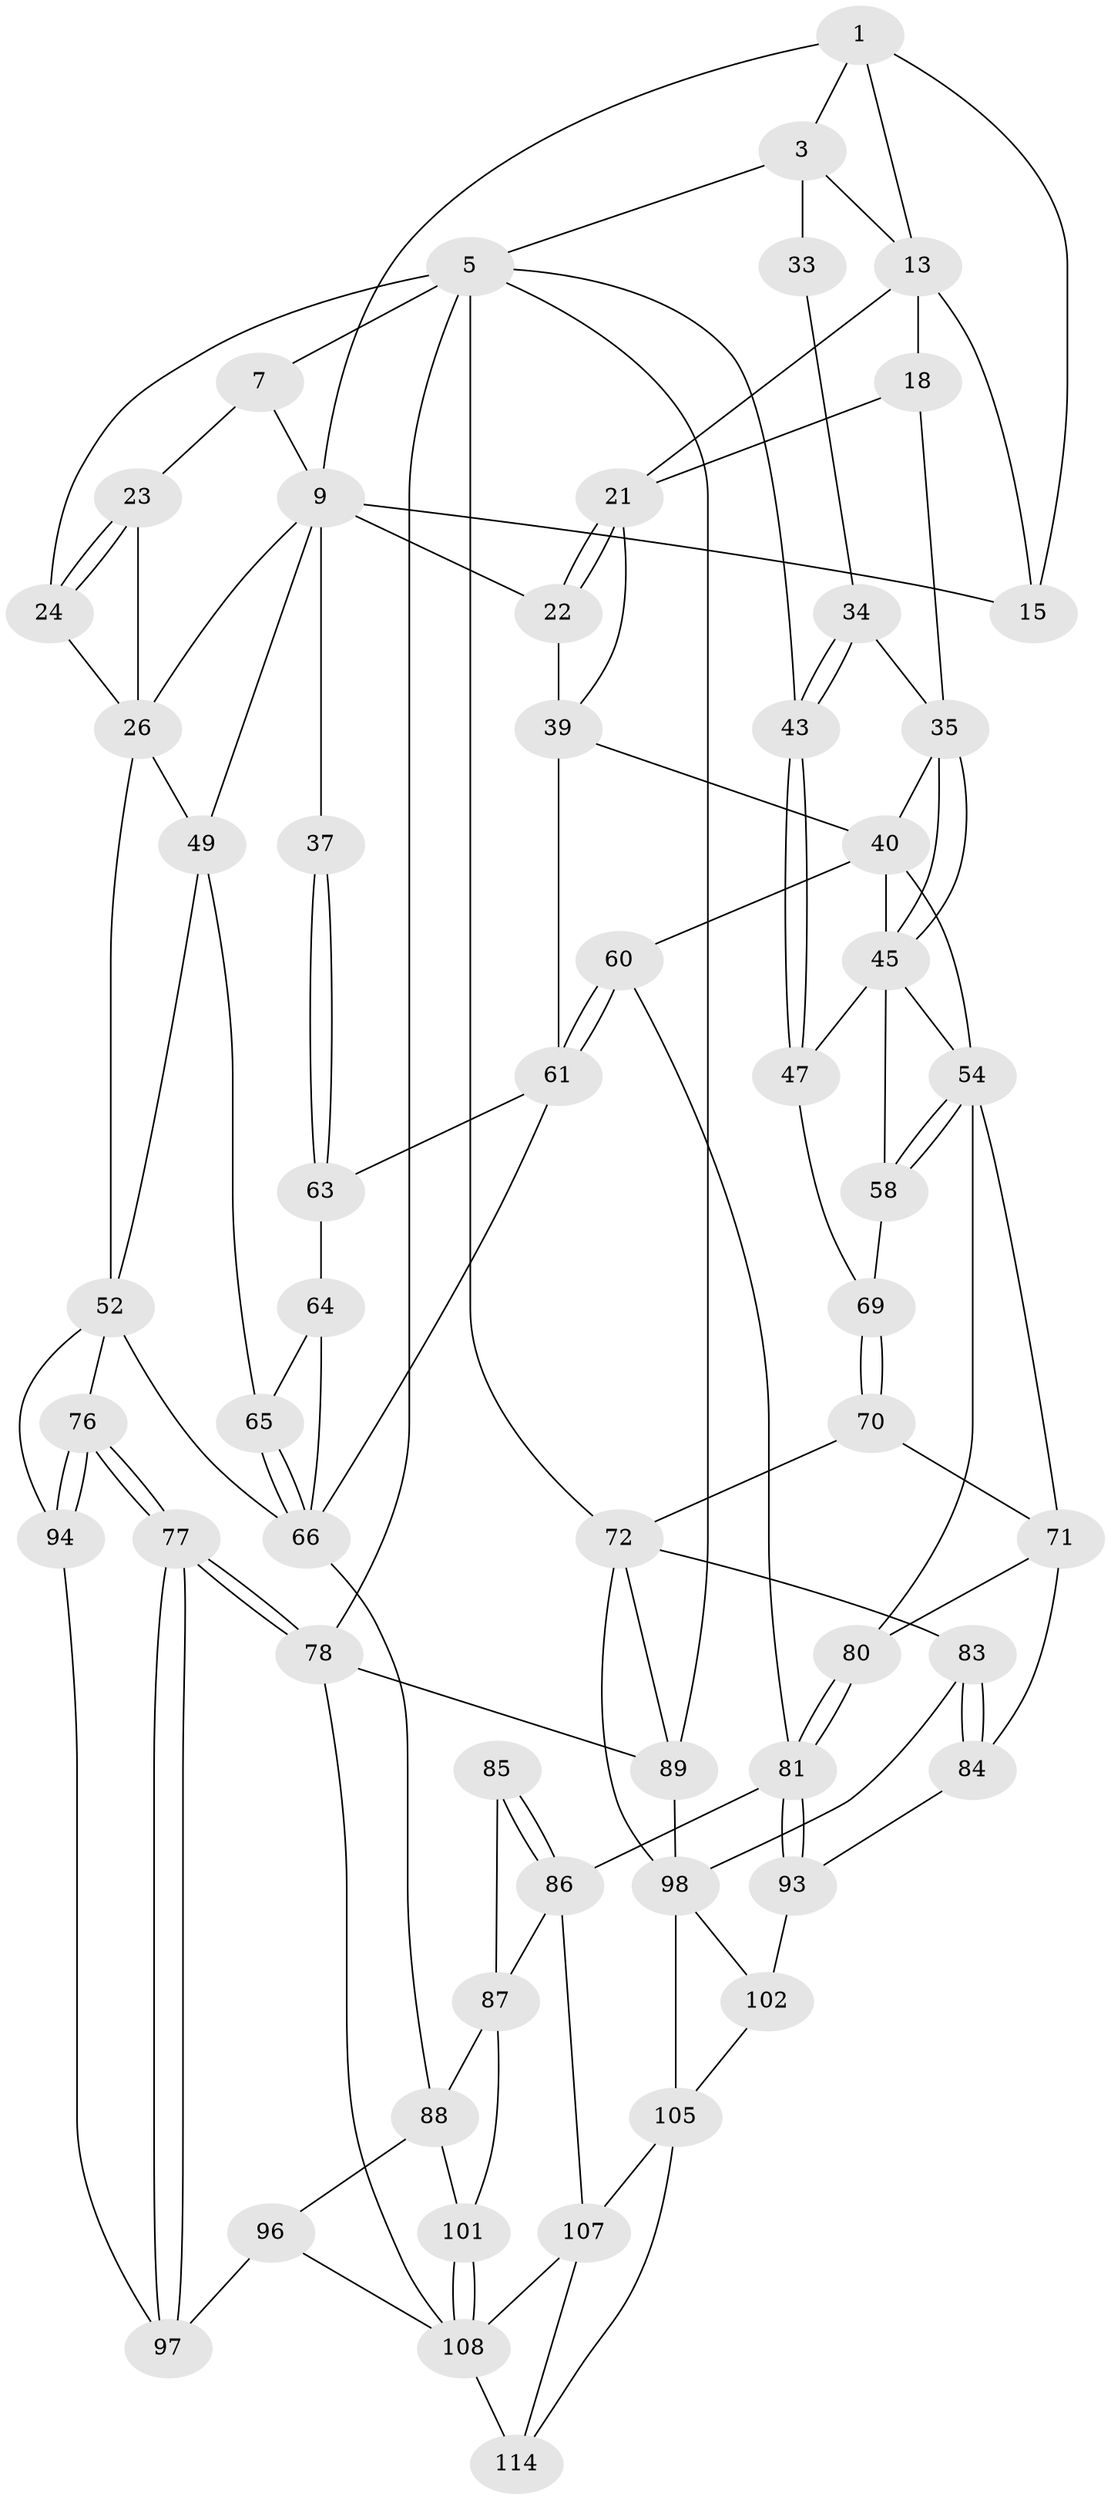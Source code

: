 // original degree distribution, {3: 0.025423728813559324, 4: 0.2711864406779661, 6: 0.2711864406779661, 5: 0.4322033898305085}
// Generated by graph-tools (version 1.1) at 2025/17/03/09/25 04:17:18]
// undirected, 59 vertices, 128 edges
graph export_dot {
graph [start="1"]
  node [color=gray90,style=filled];
  1 [pos="+0.37889193372048774+0",super="+2+8"];
  3 [pos="+0.7075100670771045+0",super="+4+16"];
  5 [pos="+1+0",super="+6+44"];
  7 [pos="+0.1850344070494813+0",super="+12"];
  9 [pos="+0.32753164066514706+0.1159450111279582",super="+20+10"];
  13 [pos="+0.5526429996561748+0",super="+17+14"];
  15 [pos="+0.4351744823156212+0.09448451879325348"];
  18 [pos="+0.689633801806377+0.14008722272362034",super="+28"];
  21 [pos="+0.5280145987595507+0.14360882846995912",super="+29"];
  22 [pos="+0.44007715439484774+0.18251406100180692",super="+30"];
  23 [pos="+0.11121564490022567+0.13414146924900774"];
  24 [pos="+0+0"];
  26 [pos="+0.10610462245839249+0.24596415261908106",super="+27"];
  33 [pos="+0.8328434588526651+0.12558561543141372"];
  34 [pos="+0.8516995355421716+0.1586804750844453"];
  35 [pos="+0.8240704172118913+0.24167614184440325",super="+36"];
  37 [pos="+0.3183269518004814+0.29219816195726384"];
  39 [pos="+0.576299931429718+0.24228671344871178",super="+42"];
  40 [pos="+0.6733991520977811+0.2715967101668207",super="+41"];
  43 [pos="+1+0.2442679280119169"];
  45 [pos="+0.8224419407678039+0.2575706945746941",super="+48+46"];
  47 [pos="+0.9199952027401784+0.3378882380064013"];
  49 [pos="+0.153886404476436+0.30353116402583696",super="+50"];
  52 [pos="+0+0.478377260807016",super="+68+53"];
  54 [pos="+0.7570148984626391+0.41263117551059914",super="+55"];
  58 [pos="+0.7943739608065977+0.36405576043497606"];
  60 [pos="+0.5513647330171807+0.5439090786703071"];
  61 [pos="+0.48979476546697903+0.4763361639006477",super="+75+62"];
  63 [pos="+0.30244862938492445+0.35441894449309247"];
  64 [pos="+0.30157791180793214+0.35556109671803837"];
  65 [pos="+0.18898262535803884+0.3464490175447192"];
  66 [pos="+0.21779629429772365+0.5252984097922448",super="+67+74"];
  69 [pos="+0.9078132209784727+0.3613287893940212"];
  70 [pos="+0.888305779009673+0.47874340443152436"];
  71 [pos="+0.8694101892810235+0.4834674252242499",super="+79"];
  72 [pos="+1+0.4784995648095983",super="+90+73"];
  76 [pos="+0+0.8323651158346848"];
  77 [pos="+0+1"];
  78 [pos="+0+1"];
  80 [pos="+0.7558050223034025+0.5794194335011835"];
  81 [pos="+0.6281254146572811+0.6376130318512933",super="+82"];
  83 [pos="+0.9099789503727207+0.7381067367658678"];
  84 [pos="+0.8433825010984882+0.6366941702435047"];
  85 [pos="+0.3703208965514927+0.595577841220074"];
  86 [pos="+0.5497915652549396+0.6365384435389433",super="+91"];
  87 [pos="+0.34740840810838924+0.6256514075923569",super="+92"];
  88 [pos="+0.26075436117503276+0.6400808489841987",super="+95"];
  89 [pos="+1+1"];
  93 [pos="+0.6615721788154136+0.6616536285598424"];
  94 [pos="+0.12603939893655386+0.679386473583156"];
  96 [pos="+0.24536927893077515+0.7867621557380335"];
  97 [pos="+0.1467505212766738+0.7636225327435877"];
  98 [pos="+0.9884198794337926+0.810641255736515",super="+115+99"];
  101 [pos="+0.40063953432394994+0.7404646542778632"];
  102 [pos="+0.8687816527375706+0.7758928475319752",super="+103"];
  105 [pos="+0.6587056988996354+0.9024219825958945",super="+106+113"];
  107 [pos="+0.5839199495562799+0.9088660957276704",super="+110"];
  108 [pos="+0.3961892924139832+0.8649220802494919",super="+111+109"];
  114 [pos="+0.14853124648370902+1",super="+116"];
  1 -- 3;
  1 -- 13;
  1 -- 9;
  1 -- 15;
  3 -- 33 [weight=2];
  3 -- 5;
  3 -- 13;
  5 -- 89;
  5 -- 24;
  5 -- 78;
  5 -- 7;
  5 -- 72;
  5 -- 43;
  7 -- 23;
  7 -- 9;
  9 -- 22 [weight=2];
  9 -- 15;
  9 -- 49;
  9 -- 37 [weight=2];
  9 -- 26;
  13 -- 18 [weight=2];
  13 -- 21;
  13 -- 15;
  18 -- 35;
  18 -- 21;
  21 -- 22;
  21 -- 22;
  21 -- 39;
  22 -- 39 [weight=2];
  23 -- 24;
  23 -- 24;
  23 -- 26;
  24 -- 26;
  26 -- 49;
  26 -- 52;
  33 -- 34;
  34 -- 35;
  34 -- 43;
  34 -- 43;
  35 -- 45;
  35 -- 45;
  35 -- 40;
  37 -- 63;
  37 -- 63;
  39 -- 40;
  39 -- 61;
  40 -- 60;
  40 -- 45;
  40 -- 54;
  43 -- 47;
  43 -- 47;
  45 -- 58;
  45 -- 47;
  45 -- 54;
  47 -- 69;
  49 -- 65;
  49 -- 52;
  52 -- 94;
  52 -- 66;
  52 -- 76;
  54 -- 58;
  54 -- 58;
  54 -- 80;
  54 -- 71;
  58 -- 69;
  60 -- 61;
  60 -- 61;
  60 -- 81;
  61 -- 63;
  61 -- 66;
  63 -- 64;
  64 -- 65;
  64 -- 66;
  65 -- 66;
  65 -- 66;
  66 -- 88;
  69 -- 70;
  69 -- 70;
  70 -- 71;
  70 -- 72;
  71 -- 80;
  71 -- 84;
  72 -- 89;
  72 -- 98;
  72 -- 83;
  76 -- 77;
  76 -- 77;
  76 -- 94;
  76 -- 94;
  77 -- 78;
  77 -- 78;
  77 -- 97;
  77 -- 97;
  78 -- 89;
  78 -- 108;
  80 -- 81;
  80 -- 81;
  81 -- 93;
  81 -- 93;
  81 -- 86;
  83 -- 84;
  83 -- 84;
  83 -- 98;
  84 -- 93;
  85 -- 86;
  85 -- 86;
  85 -- 87;
  86 -- 107;
  86 -- 87;
  87 -- 88;
  87 -- 101;
  88 -- 96;
  88 -- 101;
  89 -- 98;
  93 -- 102;
  94 -- 97;
  96 -- 97;
  96 -- 108;
  98 -- 102;
  98 -- 105 [weight=3];
  101 -- 108;
  101 -- 108;
  102 -- 105;
  105 -- 107;
  105 -- 114;
  107 -- 108;
  107 -- 114;
  108 -- 114 [weight=2];
}
